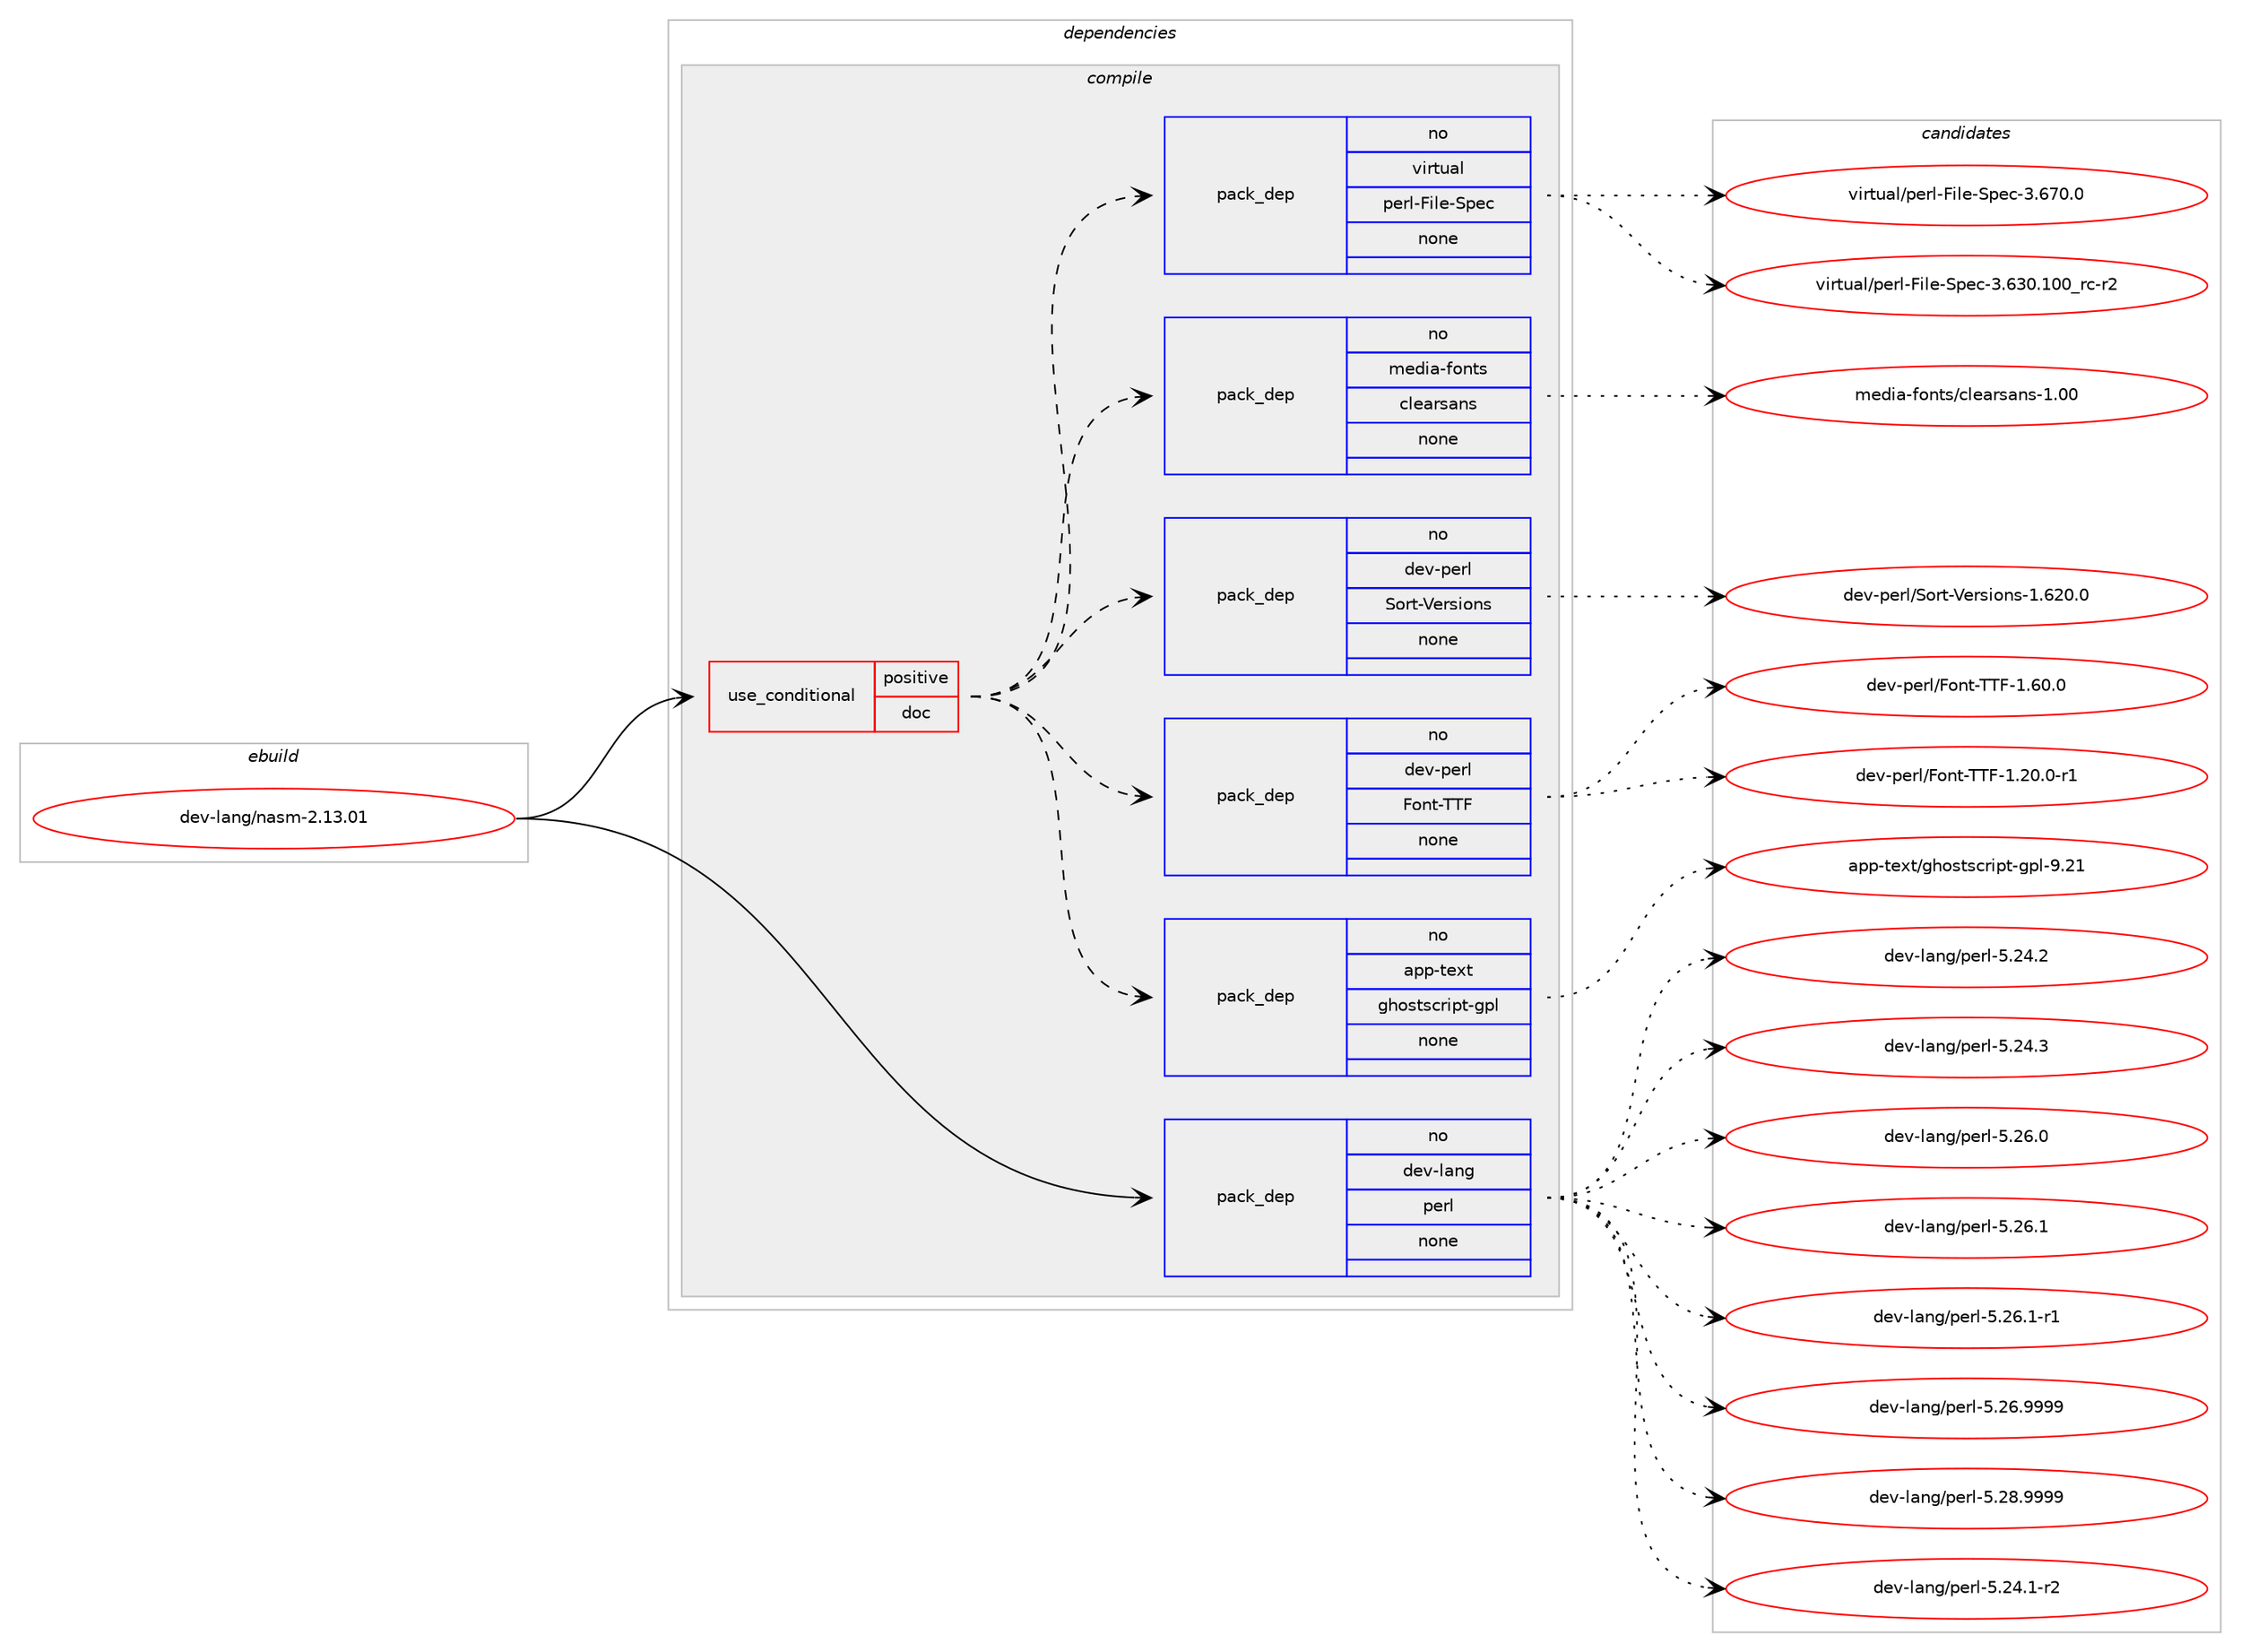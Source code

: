 digraph prolog {

# *************
# Graph options
# *************

newrank=true;
concentrate=true;
compound=true;
graph [rankdir=LR,fontname=Helvetica,fontsize=10,ranksep=1.5];#, ranksep=2.5, nodesep=0.2];
edge  [arrowhead=vee];
node  [fontname=Helvetica,fontsize=10];

# **********
# The ebuild
# **********

subgraph cluster_leftcol {
color=gray;
rank=same;
label=<<i>ebuild</i>>;
id [label="dev-lang/nasm-2.13.01", color=red, width=4, href="../dev-lang/nasm-2.13.01.svg"];
}

# ****************
# The dependencies
# ****************

subgraph cluster_midcol {
color=gray;
label=<<i>dependencies</i>>;
subgraph cluster_compile {
fillcolor="#eeeeee";
style=filled;
label=<<i>compile</i>>;
subgraph cond23067 {
dependency107605 [label=<<TABLE BORDER="0" CELLBORDER="1" CELLSPACING="0" CELLPADDING="4"><TR><TD ROWSPAN="3" CELLPADDING="10">use_conditional</TD></TR><TR><TD>positive</TD></TR><TR><TD>doc</TD></TR></TABLE>>, shape=none, color=red];
subgraph pack81448 {
dependency107606 [label=<<TABLE BORDER="0" CELLBORDER="1" CELLSPACING="0" CELLPADDING="4" WIDTH="220"><TR><TD ROWSPAN="6" CELLPADDING="30">pack_dep</TD></TR><TR><TD WIDTH="110">no</TD></TR><TR><TD>app-text</TD></TR><TR><TD>ghostscript-gpl</TD></TR><TR><TD>none</TD></TR><TR><TD></TD></TR></TABLE>>, shape=none, color=blue];
}
dependency107605:e -> dependency107606:w [weight=20,style="dashed",arrowhead="vee"];
subgraph pack81449 {
dependency107607 [label=<<TABLE BORDER="0" CELLBORDER="1" CELLSPACING="0" CELLPADDING="4" WIDTH="220"><TR><TD ROWSPAN="6" CELLPADDING="30">pack_dep</TD></TR><TR><TD WIDTH="110">no</TD></TR><TR><TD>dev-perl</TD></TR><TR><TD>Font-TTF</TD></TR><TR><TD>none</TD></TR><TR><TD></TD></TR></TABLE>>, shape=none, color=blue];
}
dependency107605:e -> dependency107607:w [weight=20,style="dashed",arrowhead="vee"];
subgraph pack81450 {
dependency107608 [label=<<TABLE BORDER="0" CELLBORDER="1" CELLSPACING="0" CELLPADDING="4" WIDTH="220"><TR><TD ROWSPAN="6" CELLPADDING="30">pack_dep</TD></TR><TR><TD WIDTH="110">no</TD></TR><TR><TD>dev-perl</TD></TR><TR><TD>Sort-Versions</TD></TR><TR><TD>none</TD></TR><TR><TD></TD></TR></TABLE>>, shape=none, color=blue];
}
dependency107605:e -> dependency107608:w [weight=20,style="dashed",arrowhead="vee"];
subgraph pack81451 {
dependency107609 [label=<<TABLE BORDER="0" CELLBORDER="1" CELLSPACING="0" CELLPADDING="4" WIDTH="220"><TR><TD ROWSPAN="6" CELLPADDING="30">pack_dep</TD></TR><TR><TD WIDTH="110">no</TD></TR><TR><TD>media-fonts</TD></TR><TR><TD>clearsans</TD></TR><TR><TD>none</TD></TR><TR><TD></TD></TR></TABLE>>, shape=none, color=blue];
}
dependency107605:e -> dependency107609:w [weight=20,style="dashed",arrowhead="vee"];
subgraph pack81452 {
dependency107610 [label=<<TABLE BORDER="0" CELLBORDER="1" CELLSPACING="0" CELLPADDING="4" WIDTH="220"><TR><TD ROWSPAN="6" CELLPADDING="30">pack_dep</TD></TR><TR><TD WIDTH="110">no</TD></TR><TR><TD>virtual</TD></TR><TR><TD>perl-File-Spec</TD></TR><TR><TD>none</TD></TR><TR><TD></TD></TR></TABLE>>, shape=none, color=blue];
}
dependency107605:e -> dependency107610:w [weight=20,style="dashed",arrowhead="vee"];
}
id:e -> dependency107605:w [weight=20,style="solid",arrowhead="vee"];
subgraph pack81453 {
dependency107611 [label=<<TABLE BORDER="0" CELLBORDER="1" CELLSPACING="0" CELLPADDING="4" WIDTH="220"><TR><TD ROWSPAN="6" CELLPADDING="30">pack_dep</TD></TR><TR><TD WIDTH="110">no</TD></TR><TR><TD>dev-lang</TD></TR><TR><TD>perl</TD></TR><TR><TD>none</TD></TR><TR><TD></TD></TR></TABLE>>, shape=none, color=blue];
}
id:e -> dependency107611:w [weight=20,style="solid",arrowhead="vee"];
}
subgraph cluster_compileandrun {
fillcolor="#eeeeee";
style=filled;
label=<<i>compile and run</i>>;
}
subgraph cluster_run {
fillcolor="#eeeeee";
style=filled;
label=<<i>run</i>>;
}
}

# **************
# The candidates
# **************

subgraph cluster_choices {
rank=same;
color=gray;
label=<<i>candidates</i>>;

subgraph choice81448 {
color=black;
nodesep=1;
choice97112112451161011201164710310411111511611599114105112116451031121084557465049 [label="app-text/ghostscript-gpl-9.21", color=red, width=4,href="../app-text/ghostscript-gpl-9.21.svg"];
dependency107606:e -> choice97112112451161011201164710310411111511611599114105112116451031121084557465049:w [style=dotted,weight="100"];
}
subgraph choice81449 {
color=black;
nodesep=1;
choice10010111845112101114108477011111011645848470454946504846484511449 [label="dev-perl/Font-TTF-1.20.0-r1", color=red, width=4,href="../dev-perl/Font-TTF-1.20.0-r1.svg"];
choice1001011184511210111410847701111101164584847045494654484648 [label="dev-perl/Font-TTF-1.60.0", color=red, width=4,href="../dev-perl/Font-TTF-1.60.0.svg"];
dependency107607:e -> choice10010111845112101114108477011111011645848470454946504846484511449:w [style=dotted,weight="100"];
dependency107607:e -> choice1001011184511210111410847701111101164584847045494654484648:w [style=dotted,weight="100"];
}
subgraph choice81450 {
color=black;
nodesep=1;
choice10010111845112101114108478311111411645861011141151051111101154549465450484648 [label="dev-perl/Sort-Versions-1.620.0", color=red, width=4,href="../dev-perl/Sort-Versions-1.620.0.svg"];
dependency107608:e -> choice10010111845112101114108478311111411645861011141151051111101154549465450484648:w [style=dotted,weight="100"];
}
subgraph choice81451 {
color=black;
nodesep=1;
choice1091011001059745102111110116115479910810197114115971101154549464848 [label="media-fonts/clearsans-1.00", color=red, width=4,href="../media-fonts/clearsans-1.00.svg"];
dependency107609:e -> choice1091011001059745102111110116115479910810197114115971101154549464848:w [style=dotted,weight="100"];
}
subgraph choice81452 {
color=black;
nodesep=1;
choice118105114116117971084711210111410845701051081014583112101994551465451484649484895114994511450 [label="virtual/perl-File-Spec-3.630.100_rc-r2", color=red, width=4,href="../virtual/perl-File-Spec-3.630.100_rc-r2.svg"];
choice118105114116117971084711210111410845701051081014583112101994551465455484648 [label="virtual/perl-File-Spec-3.670.0", color=red, width=4,href="../virtual/perl-File-Spec-3.670.0.svg"];
dependency107610:e -> choice118105114116117971084711210111410845701051081014583112101994551465451484649484895114994511450:w [style=dotted,weight="100"];
dependency107610:e -> choice118105114116117971084711210111410845701051081014583112101994551465455484648:w [style=dotted,weight="100"];
}
subgraph choice81453 {
color=black;
nodesep=1;
choice100101118451089711010347112101114108455346505246494511450 [label="dev-lang/perl-5.24.1-r2", color=red, width=4,href="../dev-lang/perl-5.24.1-r2.svg"];
choice10010111845108971101034711210111410845534650524650 [label="dev-lang/perl-5.24.2", color=red, width=4,href="../dev-lang/perl-5.24.2.svg"];
choice10010111845108971101034711210111410845534650524651 [label="dev-lang/perl-5.24.3", color=red, width=4,href="../dev-lang/perl-5.24.3.svg"];
choice10010111845108971101034711210111410845534650544648 [label="dev-lang/perl-5.26.0", color=red, width=4,href="../dev-lang/perl-5.26.0.svg"];
choice10010111845108971101034711210111410845534650544649 [label="dev-lang/perl-5.26.1", color=red, width=4,href="../dev-lang/perl-5.26.1.svg"];
choice100101118451089711010347112101114108455346505446494511449 [label="dev-lang/perl-5.26.1-r1", color=red, width=4,href="../dev-lang/perl-5.26.1-r1.svg"];
choice10010111845108971101034711210111410845534650544657575757 [label="dev-lang/perl-5.26.9999", color=red, width=4,href="../dev-lang/perl-5.26.9999.svg"];
choice10010111845108971101034711210111410845534650564657575757 [label="dev-lang/perl-5.28.9999", color=red, width=4,href="../dev-lang/perl-5.28.9999.svg"];
dependency107611:e -> choice100101118451089711010347112101114108455346505246494511450:w [style=dotted,weight="100"];
dependency107611:e -> choice10010111845108971101034711210111410845534650524650:w [style=dotted,weight="100"];
dependency107611:e -> choice10010111845108971101034711210111410845534650524651:w [style=dotted,weight="100"];
dependency107611:e -> choice10010111845108971101034711210111410845534650544648:w [style=dotted,weight="100"];
dependency107611:e -> choice10010111845108971101034711210111410845534650544649:w [style=dotted,weight="100"];
dependency107611:e -> choice100101118451089711010347112101114108455346505446494511449:w [style=dotted,weight="100"];
dependency107611:e -> choice10010111845108971101034711210111410845534650544657575757:w [style=dotted,weight="100"];
dependency107611:e -> choice10010111845108971101034711210111410845534650564657575757:w [style=dotted,weight="100"];
}
}

}
